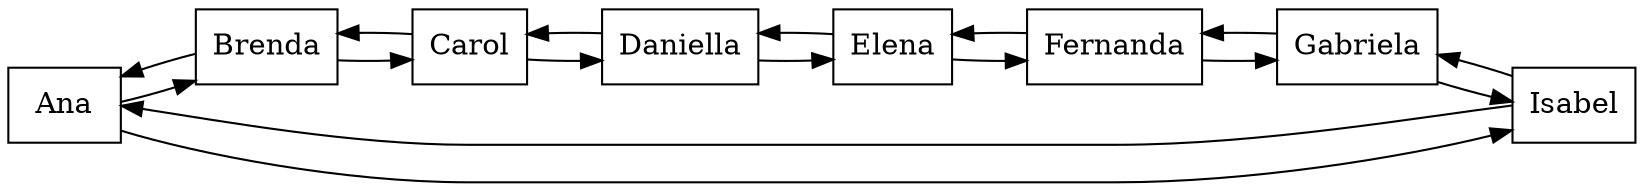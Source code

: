 digraph usersGraph { 
node [shape=record]; 
rankdir = LR; 
node0 [label=" Ana "]; 
node0 -> node1; 
node1 -> node0; 
node1 [label=" Brenda "]; 
node1 -> node2; 
node2 -> node1; 
node2 [label=" Carol "]; 
node2 -> node3; 
node3 -> node2; 
node3 [label=" Daniella "]; 
node3 -> node4; 
node4 -> node3; 
node4 [label=" Elena "]; 
node4 -> node5; 
node5 -> node4; 
node5 [label=" Fernanda "]; 
node5 -> node6; 
node6 -> node5; 
node6 [label=" Gabriela "]; 
node6 -> node7; 
node7 -> node6; 
node7 [label=" Isabel "]; 
node7 -> node0; 
node0 -> node7; 
}